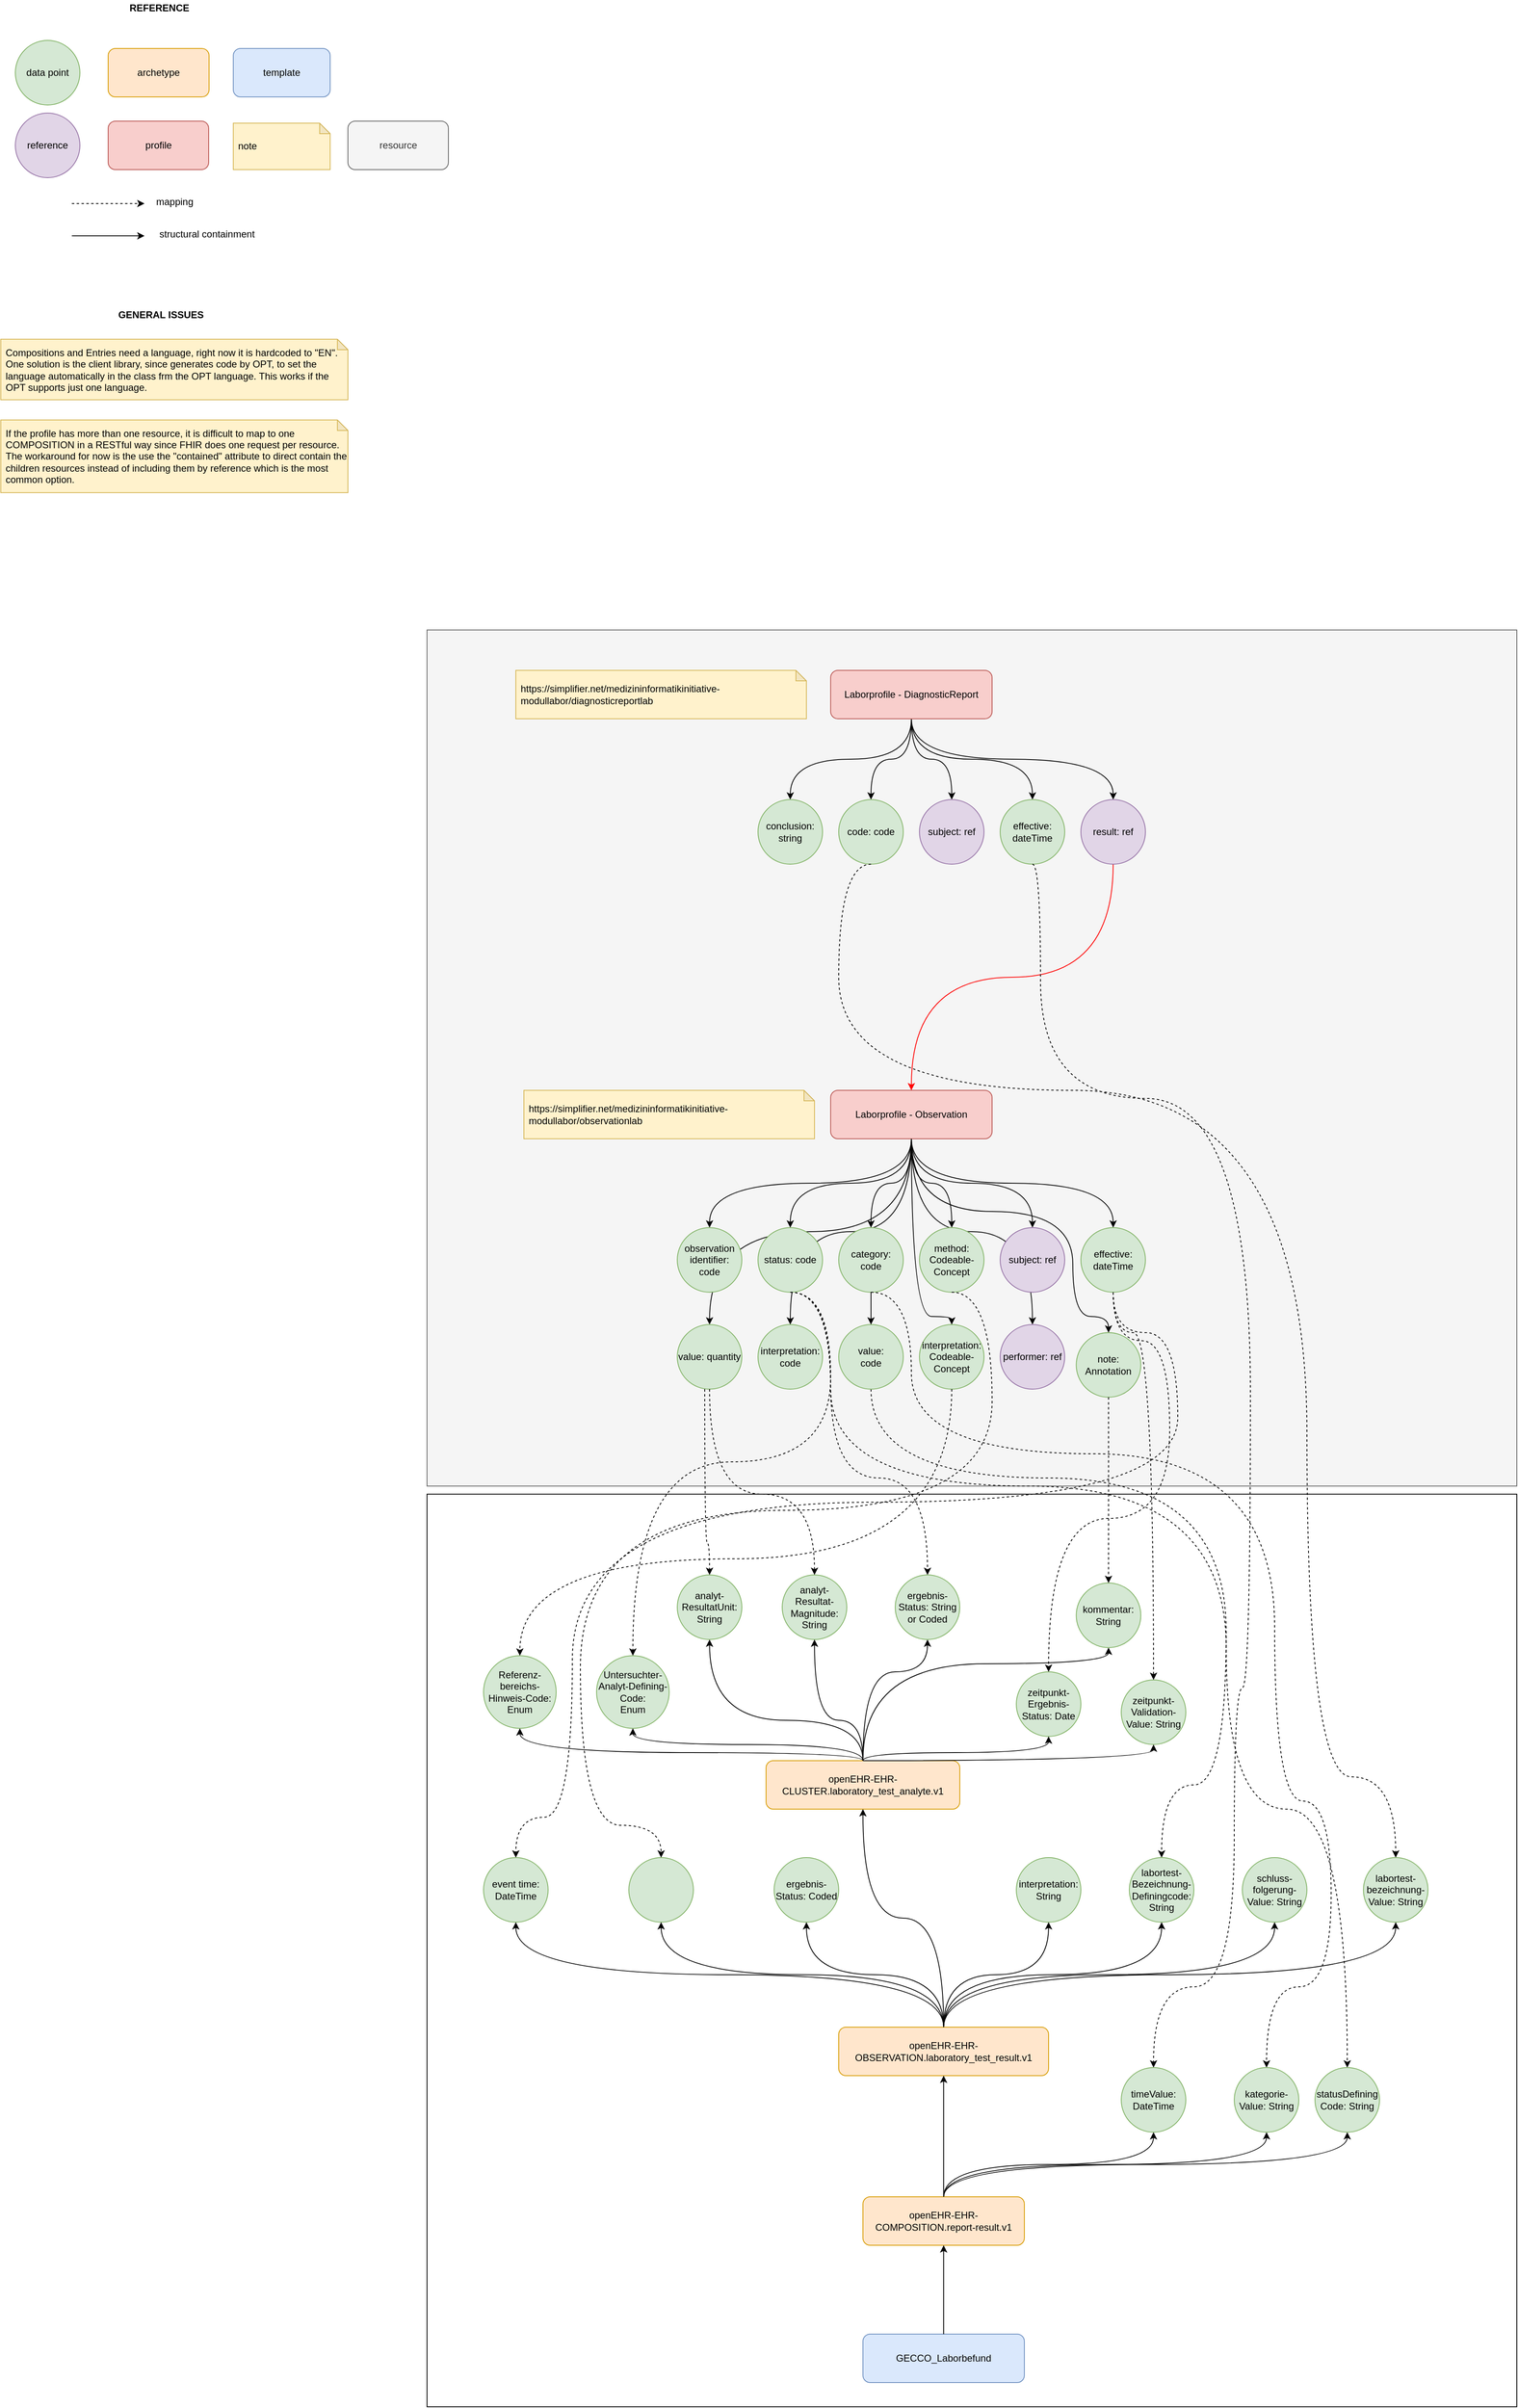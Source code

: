 <mxfile version="14.2.7" type="github">
  <diagram id="TMXSOWhYbLECOYfklIyv" name="Page-1">
    <mxGraphModel dx="4512" dy="1122" grid="1" gridSize="10" guides="1" tooltips="1" connect="1" arrows="1" fold="1" page="1" pageScale="1" pageWidth="850" pageHeight="1100" math="0" shadow="0">
      <root>
        <mxCell id="0" />
        <mxCell id="1" parent="0" />
        <mxCell id="39AkRx0CWPTnjhu0GMS6-38" value="" style="rounded=0;whiteSpace=wrap;html=1;fillColor=#f5f5f5;strokeColor=#666666;fontColor=#333333;" vertex="1" parent="1">
          <mxGeometry x="-1470" y="900" width="1350" height="1060" as="geometry" />
        </mxCell>
        <mxCell id="39AkRx0CWPTnjhu0GMS6-37" value="" style="rounded=0;whiteSpace=wrap;html=1;" vertex="1" parent="1">
          <mxGeometry x="-1470" y="1970" width="1350" height="1130" as="geometry" />
        </mxCell>
        <mxCell id="WNOsDTk-nys0i8xbJVlw-81" style="edgeStyle=orthogonalEdgeStyle;curved=1;orthogonalLoop=1;jettySize=auto;html=1;exitX=0.5;exitY=0;exitDx=0;exitDy=0;entryX=0.5;entryY=1;entryDx=0;entryDy=0;strokeColor=#000000;" parent="1" source="39AkRx0CWPTnjhu0GMS6-2" target="WNOsDTk-nys0i8xbJVlw-80" edge="1">
          <mxGeometry relative="1" as="geometry">
            <Array as="points">
              <mxPoint x="-930" y="2190" />
              <mxPoint x="-850" y="2190" />
            </Array>
          </mxGeometry>
        </mxCell>
        <mxCell id="WNOsDTk-nys0i8xbJVlw-84" style="edgeStyle=orthogonalEdgeStyle;curved=1;orthogonalLoop=1;jettySize=auto;html=1;entryX=0.5;entryY=1;entryDx=0;entryDy=0;strokeColor=#000000;exitX=0.5;exitY=0;exitDx=0;exitDy=0;" parent="1" source="39AkRx0CWPTnjhu0GMS6-2" target="WNOsDTk-nys0i8xbJVlw-82" edge="1">
          <mxGeometry relative="1" as="geometry">
            <mxPoint x="-1020" y="2260" as="sourcePoint" />
            <Array as="points">
              <mxPoint x="-930" y="2250" />
              <mxPoint x="-1120" y="2250" />
            </Array>
          </mxGeometry>
        </mxCell>
        <mxCell id="WNOsDTk-nys0i8xbJVlw-85" style="edgeStyle=orthogonalEdgeStyle;curved=1;orthogonalLoop=1;jettySize=auto;html=1;exitX=0.5;exitY=0;exitDx=0;exitDy=0;entryX=0.5;entryY=1;entryDx=0;entryDy=0;strokeColor=#000000;" parent="1" source="39AkRx0CWPTnjhu0GMS6-2" target="WNOsDTk-nys0i8xbJVlw-83" edge="1">
          <mxGeometry relative="1" as="geometry">
            <Array as="points">
              <mxPoint x="-930" y="2180" />
              <mxPoint x="-626" y="2180" />
            </Array>
          </mxGeometry>
        </mxCell>
        <mxCell id="WNOsDTk-nys0i8xbJVlw-97" style="edgeStyle=orthogonalEdgeStyle;curved=1;orthogonalLoop=1;jettySize=auto;html=1;exitX=0.5;exitY=1;exitDx=0;exitDy=0;strokeColor=#000000;" parent="1" source="WNOsDTk-nys0i8xbJVlw-86" target="WNOsDTk-nys0i8xbJVlw-91" edge="1">
          <mxGeometry relative="1" as="geometry" />
        </mxCell>
        <mxCell id="WNOsDTk-nys0i8xbJVlw-98" style="edgeStyle=orthogonalEdgeStyle;curved=1;orthogonalLoop=1;jettySize=auto;html=1;exitX=0.5;exitY=1;exitDx=0;exitDy=0;entryX=0.5;entryY=0;entryDx=0;entryDy=0;strokeColor=#000000;" parent="1" source="WNOsDTk-nys0i8xbJVlw-86" target="WNOsDTk-nys0i8xbJVlw-92" edge="1">
          <mxGeometry relative="1" as="geometry" />
        </mxCell>
        <mxCell id="WNOsDTk-nys0i8xbJVlw-99" style="edgeStyle=orthogonalEdgeStyle;curved=1;orthogonalLoop=1;jettySize=auto;html=1;exitX=0.5;exitY=1;exitDx=0;exitDy=0;entryX=0.5;entryY=0;entryDx=0;entryDy=0;strokeColor=#000000;" parent="1" source="WNOsDTk-nys0i8xbJVlw-86" target="WNOsDTk-nys0i8xbJVlw-93" edge="1">
          <mxGeometry relative="1" as="geometry" />
        </mxCell>
        <mxCell id="WNOsDTk-nys0i8xbJVlw-100" style="edgeStyle=orthogonalEdgeStyle;curved=1;orthogonalLoop=1;jettySize=auto;html=1;exitX=0.5;exitY=1;exitDx=0;exitDy=0;entryX=0.5;entryY=0;entryDx=0;entryDy=0;strokeColor=#000000;" parent="1" source="WNOsDTk-nys0i8xbJVlw-86" target="WNOsDTk-nys0i8xbJVlw-94" edge="1">
          <mxGeometry relative="1" as="geometry" />
        </mxCell>
        <mxCell id="WNOsDTk-nys0i8xbJVlw-101" style="edgeStyle=orthogonalEdgeStyle;curved=1;orthogonalLoop=1;jettySize=auto;html=1;exitX=0.5;exitY=1;exitDx=0;exitDy=0;entryX=0.5;entryY=0;entryDx=0;entryDy=0;strokeColor=#000000;" parent="1" source="WNOsDTk-nys0i8xbJVlw-86" target="WNOsDTk-nys0i8xbJVlw-95" edge="1">
          <mxGeometry relative="1" as="geometry" />
        </mxCell>
        <mxCell id="WNOsDTk-nys0i8xbJVlw-86" value="&lt;div class=&quot;cm-node-details-value cm-node-details-templ-id&quot;&gt;Laborprofile - DiagnosticReport&lt;/div&gt;" style="rounded=1;whiteSpace=wrap;html=1;fillColor=#f8cecc;strokeColor=#b85450;" parent="1" vertex="1">
          <mxGeometry x="-970" y="950" width="200" height="60" as="geometry" />
        </mxCell>
        <mxCell id="WNOsDTk-nys0i8xbJVlw-87" value="https://simplifier.net/medizininformatikinitiative-modullabor/diagnosticreportlab" style="shape=note;whiteSpace=wrap;html=1;backgroundOutline=1;darkOpacity=0.05;fillColor=#fff2cc;strokeColor=#d6b656;size=13;align=left;spacingLeft=4;" parent="1" vertex="1">
          <mxGeometry x="-1360" y="950" width="360" height="60" as="geometry" />
        </mxCell>
        <mxCell id="WNOsDTk-nys0i8xbJVlw-118" style="edgeStyle=orthogonalEdgeStyle;curved=1;orthogonalLoop=1;jettySize=auto;html=1;exitX=0.5;exitY=1;exitDx=0;exitDy=0;entryX=0.5;entryY=0;entryDx=0;entryDy=0;strokeColor=#000000;" parent="1" source="WNOsDTk-nys0i8xbJVlw-88" target="WNOsDTk-nys0i8xbJVlw-106" edge="1">
          <mxGeometry relative="1" as="geometry" />
        </mxCell>
        <mxCell id="WNOsDTk-nys0i8xbJVlw-119" style="edgeStyle=orthogonalEdgeStyle;curved=1;orthogonalLoop=1;jettySize=auto;html=1;exitX=0.5;exitY=1;exitDx=0;exitDy=0;entryX=0.5;entryY=0;entryDx=0;entryDy=0;strokeColor=#000000;" parent="1" source="WNOsDTk-nys0i8xbJVlw-88" target="WNOsDTk-nys0i8xbJVlw-107" edge="1">
          <mxGeometry relative="1" as="geometry" />
        </mxCell>
        <mxCell id="WNOsDTk-nys0i8xbJVlw-120" style="edgeStyle=orthogonalEdgeStyle;curved=1;orthogonalLoop=1;jettySize=auto;html=1;exitX=0.5;exitY=1;exitDx=0;exitDy=0;entryX=0.5;entryY=0;entryDx=0;entryDy=0;strokeColor=#000000;" parent="1" source="WNOsDTk-nys0i8xbJVlw-88" target="WNOsDTk-nys0i8xbJVlw-110" edge="1">
          <mxGeometry relative="1" as="geometry" />
        </mxCell>
        <mxCell id="WNOsDTk-nys0i8xbJVlw-121" style="edgeStyle=orthogonalEdgeStyle;curved=1;orthogonalLoop=1;jettySize=auto;html=1;exitX=0.5;exitY=1;exitDx=0;exitDy=0;entryX=0.5;entryY=0;entryDx=0;entryDy=0;strokeColor=#000000;" parent="1" source="WNOsDTk-nys0i8xbJVlw-88" target="WNOsDTk-nys0i8xbJVlw-111" edge="1">
          <mxGeometry relative="1" as="geometry" />
        </mxCell>
        <mxCell id="WNOsDTk-nys0i8xbJVlw-122" style="edgeStyle=orthogonalEdgeStyle;curved=1;orthogonalLoop=1;jettySize=auto;html=1;exitX=0.5;exitY=1;exitDx=0;exitDy=0;entryX=0.5;entryY=0;entryDx=0;entryDy=0;strokeColor=#000000;" parent="1" source="WNOsDTk-nys0i8xbJVlw-88" target="WNOsDTk-nys0i8xbJVlw-112" edge="1">
          <mxGeometry relative="1" as="geometry" />
        </mxCell>
        <mxCell id="WNOsDTk-nys0i8xbJVlw-123" style="edgeStyle=orthogonalEdgeStyle;curved=1;orthogonalLoop=1;jettySize=auto;html=1;exitX=0.5;exitY=1;exitDx=0;exitDy=0;strokeColor=#000000;" parent="1" source="WNOsDTk-nys0i8xbJVlw-88" target="WNOsDTk-nys0i8xbJVlw-113" edge="1">
          <mxGeometry relative="1" as="geometry" />
        </mxCell>
        <mxCell id="WNOsDTk-nys0i8xbJVlw-124" style="edgeStyle=orthogonalEdgeStyle;curved=1;orthogonalLoop=1;jettySize=auto;html=1;exitX=0.5;exitY=1;exitDx=0;exitDy=0;entryX=0.5;entryY=0;entryDx=0;entryDy=0;strokeColor=#000000;" parent="1" source="WNOsDTk-nys0i8xbJVlw-88" target="WNOsDTk-nys0i8xbJVlw-114" edge="1">
          <mxGeometry relative="1" as="geometry" />
        </mxCell>
        <mxCell id="WNOsDTk-nys0i8xbJVlw-126" style="edgeStyle=orthogonalEdgeStyle;curved=1;orthogonalLoop=1;jettySize=auto;html=1;exitX=0.5;exitY=1;exitDx=0;exitDy=0;entryX=0.5;entryY=0;entryDx=0;entryDy=0;strokeColor=#000000;" parent="1" source="WNOsDTk-nys0i8xbJVlw-88" target="WNOsDTk-nys0i8xbJVlw-116" edge="1">
          <mxGeometry relative="1" as="geometry" />
        </mxCell>
        <mxCell id="WNOsDTk-nys0i8xbJVlw-127" style="edgeStyle=orthogonalEdgeStyle;curved=1;orthogonalLoop=1;jettySize=auto;html=1;exitX=0.5;exitY=1;exitDx=0;exitDy=0;strokeColor=#000000;" parent="1" source="WNOsDTk-nys0i8xbJVlw-88" target="WNOsDTk-nys0i8xbJVlw-115" edge="1">
          <mxGeometry relative="1" as="geometry" />
        </mxCell>
        <mxCell id="WNOsDTk-nys0i8xbJVlw-88" value="&lt;div class=&quot;cm-node-details-value cm-node-details-templ-id&quot;&gt;Laborprofile - Observation&lt;/div&gt;" style="rounded=1;whiteSpace=wrap;html=1;fillColor=#f8cecc;strokeColor=#b85450;" parent="1" vertex="1">
          <mxGeometry x="-970" y="1470" width="200" height="60" as="geometry" />
        </mxCell>
        <mxCell id="WNOsDTk-nys0i8xbJVlw-89" value="https://simplifier.net/medizininformatikinitiative-modullabor/observationlab" style="shape=note;whiteSpace=wrap;html=1;backgroundOutline=1;darkOpacity=0.05;fillColor=#fff2cc;strokeColor=#d6b656;size=13;align=left;spacingLeft=4;" parent="1" vertex="1">
          <mxGeometry x="-1350" y="1470" width="360" height="60" as="geometry" />
        </mxCell>
        <mxCell id="WNOsDTk-nys0i8xbJVlw-91" value="conclusion: string" style="ellipse;whiteSpace=wrap;html=1;aspect=fixed;fillColor=#d5e8d4;strokeColor=#82b366;" parent="1" vertex="1">
          <mxGeometry x="-1060" y="1110" width="80" height="80" as="geometry" />
        </mxCell>
        <mxCell id="WNOsDTk-nys0i8xbJVlw-92" value="code: code" style="ellipse;whiteSpace=wrap;html=1;aspect=fixed;fillColor=#d5e8d4;strokeColor=#82b366;" parent="1" vertex="1">
          <mxGeometry x="-960" y="1110" width="80" height="80" as="geometry" />
        </mxCell>
        <mxCell id="WNOsDTk-nys0i8xbJVlw-93" value="subject: ref" style="ellipse;whiteSpace=wrap;html=1;aspect=fixed;fillColor=#e1d5e7;strokeColor=#9673a6;" parent="1" vertex="1">
          <mxGeometry x="-860" y="1110" width="80" height="80" as="geometry" />
        </mxCell>
        <mxCell id="WNOsDTk-nys0i8xbJVlw-94" value="effective: dateTime" style="ellipse;whiteSpace=wrap;html=1;aspect=fixed;fillColor=#d5e8d4;strokeColor=#82b366;" parent="1" vertex="1">
          <mxGeometry x="-760" y="1110" width="80" height="80" as="geometry" />
        </mxCell>
        <mxCell id="WNOsDTk-nys0i8xbJVlw-102" style="edgeStyle=orthogonalEdgeStyle;curved=1;orthogonalLoop=1;jettySize=auto;html=1;exitX=0.5;exitY=1;exitDx=0;exitDy=0;entryX=0.5;entryY=0;entryDx=0;entryDy=0;strokeColor=#FF0000;" parent="1" source="WNOsDTk-nys0i8xbJVlw-95" target="WNOsDTk-nys0i8xbJVlw-88" edge="1">
          <mxGeometry relative="1" as="geometry" />
        </mxCell>
        <mxCell id="WNOsDTk-nys0i8xbJVlw-95" value="result: ref" style="ellipse;whiteSpace=wrap;html=1;aspect=fixed;fillColor=#e1d5e7;strokeColor=#9673a6;" parent="1" vertex="1">
          <mxGeometry x="-660" y="1110" width="80" height="80" as="geometry" />
        </mxCell>
        <mxCell id="WNOsDTk-nys0i8xbJVlw-106" value="observation identifier: code" style="ellipse;whiteSpace=wrap;html=1;aspect=fixed;fillColor=#d5e8d4;strokeColor=#82b366;" parent="1" vertex="1">
          <mxGeometry x="-1160" y="1640" width="80" height="80" as="geometry" />
        </mxCell>
        <mxCell id="WNOsDTk-nys0i8xbJVlw-150" style="edgeStyle=orthogonalEdgeStyle;curved=1;rounded=1;orthogonalLoop=1;jettySize=auto;html=1;exitX=0.5;exitY=1;exitDx=0;exitDy=0;dashed=1;endArrow=classic;endFill=1;entryX=0.5;entryY=0;entryDx=0;entryDy=0;" parent="1" source="WNOsDTk-nys0i8xbJVlw-107" target="39AkRx0CWPTnjhu0GMS6-26" edge="1">
          <mxGeometry relative="1" as="geometry">
            <Array as="points">
              <mxPoint x="-970" y="1720" />
              <mxPoint x="-970" y="1960" />
              <mxPoint x="-480" y="1960" />
              <mxPoint x="-480" y="2360" />
              <mxPoint x="-330" y="2360" />
            </Array>
            <mxPoint x="60" y="1960" as="targetPoint" />
          </mxGeometry>
        </mxCell>
        <mxCell id="WNOsDTk-nys0i8xbJVlw-107" value="status: code" style="ellipse;whiteSpace=wrap;html=1;aspect=fixed;fillColor=#d5e8d4;strokeColor=#82b366;" parent="1" vertex="1">
          <mxGeometry x="-1060" y="1640" width="80" height="80" as="geometry" />
        </mxCell>
        <mxCell id="WNOsDTk-nys0i8xbJVlw-110" value="category: code" style="ellipse;whiteSpace=wrap;html=1;aspect=fixed;fillColor=#d5e8d4;strokeColor=#82b366;" parent="1" vertex="1">
          <mxGeometry x="-960" y="1640" width="80" height="80" as="geometry" />
        </mxCell>
        <mxCell id="WNOsDTk-nys0i8xbJVlw-111" value="&lt;div&gt;method:&lt;/div&gt;&lt;div&gt;Codeable-Concept&lt;br&gt;&lt;/div&gt;" style="ellipse;whiteSpace=wrap;html=1;aspect=fixed;fillColor=#d5e8d4;strokeColor=#82b366;" parent="1" vertex="1">
          <mxGeometry x="-860" y="1640" width="80" height="80" as="geometry" />
        </mxCell>
        <mxCell id="WNOsDTk-nys0i8xbJVlw-112" value="subject: ref" style="ellipse;whiteSpace=wrap;html=1;aspect=fixed;fillColor=#e1d5e7;strokeColor=#9673a6;" parent="1" vertex="1">
          <mxGeometry x="-760" y="1640" width="80" height="80" as="geometry" />
        </mxCell>
        <mxCell id="WNOsDTk-nys0i8xbJVlw-157" style="edgeStyle=orthogonalEdgeStyle;curved=1;rounded=1;orthogonalLoop=1;jettySize=auto;html=1;exitX=0.5;exitY=1;exitDx=0;exitDy=0;entryX=0.5;entryY=0;entryDx=0;entryDy=0;endArrow=classic;endFill=1;strokeColor=#000000;dashed=1;" parent="1" source="WNOsDTk-nys0i8xbJVlw-113" target="39AkRx0CWPTnjhu0GMS6-11" edge="1">
          <mxGeometry relative="1" as="geometry">
            <Array as="points">
              <mxPoint x="-620" y="1770" />
              <mxPoint x="-540" y="1770" />
              <mxPoint x="-540" y="1980" />
              <mxPoint x="-1290" y="1980" />
              <mxPoint x="-1290" y="2370" />
              <mxPoint x="-1360" y="2370" />
            </Array>
          </mxGeometry>
        </mxCell>
        <mxCell id="WNOsDTk-nys0i8xbJVlw-113" value="effective: dateTime" style="ellipse;whiteSpace=wrap;html=1;aspect=fixed;fillColor=#d5e8d4;strokeColor=#82b366;" parent="1" vertex="1">
          <mxGeometry x="-660" y="1640" width="80" height="80" as="geometry" />
        </mxCell>
        <mxCell id="WNOsDTk-nys0i8xbJVlw-114" value="performer: ref" style="ellipse;whiteSpace=wrap;html=1;aspect=fixed;fillColor=#e1d5e7;strokeColor=#9673a6;" parent="1" vertex="1">
          <mxGeometry x="-760" y="1760" width="80" height="80" as="geometry" />
        </mxCell>
        <mxCell id="WNOsDTk-nys0i8xbJVlw-115" value="value: quantity" style="ellipse;whiteSpace=wrap;html=1;aspect=fixed;fillColor=#d5e8d4;strokeColor=#82b366;" parent="1" vertex="1">
          <mxGeometry x="-1160" y="1760" width="80" height="80" as="geometry" />
        </mxCell>
        <mxCell id="WNOsDTk-nys0i8xbJVlw-116" value="interpretation: code" style="ellipse;whiteSpace=wrap;html=1;aspect=fixed;fillColor=#d5e8d4;strokeColor=#82b366;" parent="1" vertex="1">
          <mxGeometry x="-1060" y="1760" width="80" height="80" as="geometry" />
        </mxCell>
        <mxCell id="WNOsDTk-nys0i8xbJVlw-129" style="edgeStyle=orthogonalEdgeStyle;curved=1;orthogonalLoop=1;jettySize=auto;html=1;exitX=0.5;exitY=1;exitDx=0;exitDy=0;strokeColor=#000000;dashed=1;" parent="1" edge="1">
          <mxGeometry relative="1" as="geometry">
            <mxPoint x="-1820" y="372" as="targetPoint" />
            <mxPoint x="-1910" y="372" as="sourcePoint" />
          </mxGeometry>
        </mxCell>
        <mxCell id="WNOsDTk-nys0i8xbJVlw-130" value="mapping" style="text;html=1;align=center;verticalAlign=middle;resizable=0;points=[];autosize=1;" parent="1" vertex="1">
          <mxGeometry x="-1818" y="360" width="70" height="20" as="geometry" />
        </mxCell>
        <mxCell id="WNOsDTk-nys0i8xbJVlw-131" style="edgeStyle=orthogonalEdgeStyle;curved=1;orthogonalLoop=1;jettySize=auto;html=1;exitX=0.5;exitY=1;exitDx=0;exitDy=0;strokeColor=#000000;" parent="1" edge="1">
          <mxGeometry relative="1" as="geometry">
            <mxPoint x="-1820.0" y="412" as="targetPoint" />
            <mxPoint x="-1910.0" y="412" as="sourcePoint" />
          </mxGeometry>
        </mxCell>
        <mxCell id="WNOsDTk-nys0i8xbJVlw-132" value="structural containment" style="text;html=1;align=center;verticalAlign=middle;resizable=0;points=[];autosize=1;" parent="1" vertex="1">
          <mxGeometry x="-1823" y="400" width="160" height="20" as="geometry" />
        </mxCell>
        <mxCell id="WNOsDTk-nys0i8xbJVlw-72" value="&lt;div&gt;Untersuchter-Analyt-Defining-Code: &lt;br&gt;&lt;/div&gt;&lt;div&gt;Enum&lt;/div&gt;" style="ellipse;whiteSpace=wrap;html=1;aspect=fixed;fillColor=#d5e8d4;strokeColor=#82b366;" parent="1" vertex="1">
          <mxGeometry x="-1260" y="2170" width="90" height="90" as="geometry" />
        </mxCell>
        <mxCell id="WNOsDTk-nys0i8xbJVlw-73" value="&lt;div&gt;Referenz-&lt;/div&gt;&lt;div&gt;bereichs-Hinweis-Code: &lt;br&gt;&lt;/div&gt;&lt;div&gt;Enum&lt;br&gt;&lt;/div&gt;" style="ellipse;whiteSpace=wrap;html=1;aspect=fixed;fillColor=#d5e8d4;strokeColor=#82b366;" parent="1" vertex="1">
          <mxGeometry x="-1400" y="2170" width="90" height="90" as="geometry" />
        </mxCell>
        <mxCell id="WNOsDTk-nys0i8xbJVlw-74" value="&lt;div&gt;zeitpunkt-Validation-&lt;/div&gt;&lt;div&gt;Value: String&lt;br&gt;&lt;/div&gt;" style="ellipse;whiteSpace=wrap;html=1;aspect=fixed;fillColor=#d5e8d4;strokeColor=#82b366;" parent="1" vertex="1">
          <mxGeometry x="-610" y="2200" width="80" height="80" as="geometry" />
        </mxCell>
        <mxCell id="WNOsDTk-nys0i8xbJVlw-75" value="&lt;div&gt;zeitpunkt-&lt;/div&gt;&lt;div&gt;Ergebnis-Status: Date&lt;br&gt;&lt;/div&gt;" style="ellipse;whiteSpace=wrap;html=1;aspect=fixed;fillColor=#d5e8d4;strokeColor=#82b366;" parent="1" vertex="1">
          <mxGeometry x="-740" y="2190" width="80" height="80" as="geometry" />
        </mxCell>
        <mxCell id="WNOsDTk-nys0i8xbJVlw-80" value="ergebnis-Status: String or Coded" style="ellipse;whiteSpace=wrap;html=1;aspect=fixed;fillColor=#d5e8d4;strokeColor=#82b366;" parent="1" vertex="1">
          <mxGeometry x="-890" y="2070" width="80" height="80" as="geometry" />
        </mxCell>
        <mxCell id="WNOsDTk-nys0i8xbJVlw-82" value="&lt;div&gt;analyt-ResultatUnit:&lt;/div&gt;&lt;div&gt;String&lt;br&gt;&lt;/div&gt;" style="ellipse;whiteSpace=wrap;html=1;aspect=fixed;fillColor=#d5e8d4;strokeColor=#82b366;" parent="1" vertex="1">
          <mxGeometry x="-1160" y="2070" width="80" height="80" as="geometry" />
        </mxCell>
        <mxCell id="WNOsDTk-nys0i8xbJVlw-83" value="kommentar: String" style="ellipse;whiteSpace=wrap;html=1;aspect=fixed;fillColor=#d5e8d4;strokeColor=#82b366;" parent="1" vertex="1">
          <mxGeometry x="-665.75" y="2080" width="80" height="80" as="geometry" />
        </mxCell>
        <mxCell id="WNOsDTk-nys0i8xbJVlw-160" value="&lt;b&gt;GENERAL ISSUES&lt;/b&gt;" style="text;html=1;align=center;verticalAlign=middle;resizable=0;points=[];autosize=1;" parent="1" vertex="1">
          <mxGeometry x="-1870" y="500" width="140" height="20" as="geometry" />
        </mxCell>
        <mxCell id="WNOsDTk-nys0i8xbJVlw-161" value="Compositions and Entries need a language, right now it is hardcoded to &quot;EN&quot;. One solution is the client library, since generates code by OPT, to set the language automatically in the class frm the OPT language. This works if the OPT supports just one language." style="shape=note;whiteSpace=wrap;html=1;backgroundOutline=1;darkOpacity=0.05;fillColor=#fff2cc;strokeColor=#d6b656;size=13;align=left;spacingLeft=4;" parent="1" vertex="1">
          <mxGeometry x="-1998" y="540" width="430" height="75" as="geometry" />
        </mxCell>
        <mxCell id="WNOsDTk-nys0i8xbJVlw-162" value="If the profile has more than one resource, it is difficult to map to one COMPOSITION in a RESTful way since FHIR does one request per resource. The workaround for now is the use the &quot;contained&quot; attribute to direct contain the children resources instead of including them by reference which is the most common option." style="shape=note;whiteSpace=wrap;html=1;backgroundOutline=1;darkOpacity=0.05;fillColor=#fff2cc;strokeColor=#d6b656;size=13;align=left;spacingLeft=4;" parent="1" vertex="1">
          <mxGeometry x="-1998" y="640" width="430" height="90" as="geometry" />
        </mxCell>
        <mxCell id="WNOsDTk-nys0i8xbJVlw-35" value="data point" style="ellipse;whiteSpace=wrap;html=1;aspect=fixed;fillColor=#d5e8d4;strokeColor=#82b366;" parent="1" vertex="1">
          <mxGeometry x="-1980" y="170" width="80" height="80" as="geometry" />
        </mxCell>
        <mxCell id="WNOsDTk-nys0i8xbJVlw-36" value="archetype" style="rounded=1;whiteSpace=wrap;html=1;fillColor=#ffe6cc;strokeColor=#d79b00;" parent="1" vertex="1">
          <mxGeometry x="-1865" y="180" width="125" height="60" as="geometry" />
        </mxCell>
        <mxCell id="WNOsDTk-nys0i8xbJVlw-37" value="template" style="rounded=1;whiteSpace=wrap;html=1;fillColor=#dae8fc;strokeColor=#6c8ebf;" parent="1" vertex="1">
          <mxGeometry x="-1710" y="180" width="120" height="60" as="geometry" />
        </mxCell>
        <mxCell id="WNOsDTk-nys0i8xbJVlw-38" value="profile" style="rounded=1;whiteSpace=wrap;html=1;fillColor=#f8cecc;strokeColor=#b85450;" parent="1" vertex="1">
          <mxGeometry x="-1865" y="270" width="124.5" height="60" as="geometry" />
        </mxCell>
        <mxCell id="WNOsDTk-nys0i8xbJVlw-39" value="note" style="shape=note;whiteSpace=wrap;html=1;backgroundOutline=1;darkOpacity=0.05;fillColor=#fff2cc;strokeColor=#d6b656;size=13;align=left;spacingLeft=4;" parent="1" vertex="1">
          <mxGeometry x="-1710" y="272.5" width="120" height="57.5" as="geometry" />
        </mxCell>
        <mxCell id="2" value="REFERENCE" style="text;html=1;align=center;verticalAlign=middle;resizable=0;points=[];autosize=1;fontStyle=1" parent="1" vertex="1">
          <mxGeometry x="-1852.5" y="120" width="100" height="20" as="geometry" />
        </mxCell>
        <mxCell id="WNOsDTk-nys0i8xbJVlw-103" value="reference" style="ellipse;whiteSpace=wrap;html=1;aspect=fixed;fillColor=#e1d5e7;strokeColor=#9673a6;" parent="1" vertex="1">
          <mxGeometry x="-1980" y="260" width="80" height="80" as="geometry" />
        </mxCell>
        <mxCell id="48C0j_drKvZkJ34L1-IZ-98" value="resource" style="rounded=1;whiteSpace=wrap;html=1;fillColor=#f5f5f5;strokeColor=#666666;fontColor=#333333;" parent="1" vertex="1">
          <mxGeometry x="-1568" y="270" width="124.5" height="60" as="geometry" />
        </mxCell>
        <mxCell id="5pkb7Fa5lrBp5HmXukQe-6" style="edgeStyle=orthogonalEdgeStyle;curved=1;rounded=1;orthogonalLoop=1;jettySize=auto;html=1;exitX=0.5;exitY=1;exitDx=0;exitDy=0;dashed=1;endArrow=classic;endFill=1;entryX=0.5;entryY=0;entryDx=0;entryDy=0;" parent="1" source="WNOsDTk-nys0i8xbJVlw-92" target="39AkRx0CWPTnjhu0GMS6-5" edge="1">
          <mxGeometry relative="1" as="geometry">
            <Array as="points">
              <mxPoint x="-960" y="1190" />
              <mxPoint x="-960" y="1470" />
              <mxPoint x="-380" y="1470" />
              <mxPoint x="-380" y="2320" />
              <mxPoint x="-270" y="2320" />
            </Array>
            <mxPoint x="-1010" y="1200" as="sourcePoint" />
            <mxPoint x="-390" y="2040" as="targetPoint" />
          </mxGeometry>
        </mxCell>
        <mxCell id="5pkb7Fa5lrBp5HmXukQe-7" style="edgeStyle=orthogonalEdgeStyle;curved=1;rounded=1;orthogonalLoop=1;jettySize=auto;html=1;exitX=0.5;exitY=1;exitDx=0;exitDy=0;dashed=1;endArrow=classic;endFill=1;entryX=0.5;entryY=0;entryDx=0;entryDy=0;" parent="1" source="WNOsDTk-nys0i8xbJVlw-94" target="39AkRx0CWPTnjhu0GMS6-29" edge="1">
          <mxGeometry relative="1" as="geometry">
            <Array as="points">
              <mxPoint x="-710" y="1190" />
              <mxPoint x="-710" y="1480" />
              <mxPoint x="-450" y="1480" />
              <mxPoint x="-450" y="2210" />
              <mxPoint x="-470" y="2210" />
              <mxPoint x="-470" y="2580" />
              <mxPoint x="-570" y="2580" />
            </Array>
            <mxPoint x="-910" y="1200" as="sourcePoint" />
            <mxPoint x="-240" y="1780" as="targetPoint" />
          </mxGeometry>
        </mxCell>
        <mxCell id="5pkb7Fa5lrBp5HmXukQe-11" style="edgeStyle=orthogonalEdgeStyle;curved=1;rounded=1;orthogonalLoop=1;jettySize=auto;html=1;exitX=0.5;exitY=1;exitDx=0;exitDy=0;endArrow=classic;endFill=1;strokeColor=#000000;dashed=1;entryX=0.5;entryY=0;entryDx=0;entryDy=0;" parent="1" source="WNOsDTk-nys0i8xbJVlw-107" target="WNOsDTk-nys0i8xbJVlw-80" edge="1">
          <mxGeometry relative="1" as="geometry">
            <Array as="points">
              <mxPoint x="-970" y="1720" />
              <mxPoint x="-970" y="1950" />
              <mxPoint x="-850" y="1950" />
            </Array>
            <mxPoint x="-610" y="1730" as="sourcePoint" />
            <mxPoint x="250" y="1730" as="targetPoint" />
          </mxGeometry>
        </mxCell>
        <mxCell id="8-HzyJ6uYf-la2Ilqbq1-2" style="edgeStyle=orthogonalEdgeStyle;curved=1;rounded=1;orthogonalLoop=1;jettySize=auto;html=1;exitX=0.5;exitY=1;exitDx=0;exitDy=0;endArrow=classic;endFill=1;strokeColor=#000000;dashed=1;entryX=0.5;entryY=0;entryDx=0;entryDy=0;" parent="1" source="WNOsDTk-nys0i8xbJVlw-110" target="39AkRx0CWPTnjhu0GMS6-28" edge="1">
          <mxGeometry relative="1" as="geometry">
            <Array as="points">
              <mxPoint x="-870" y="1720" />
              <mxPoint x="-870" y="1920" />
              <mxPoint x="-420" y="1920" />
              <mxPoint x="-420" y="2350" />
              <mxPoint x="-350" y="2350" />
              <mxPoint x="-350" y="2580" />
              <mxPoint x="-430" y="2580" />
            </Array>
            <mxPoint x="-620" y="1790" as="sourcePoint" />
            <mxPoint x="-200" y="2140" as="targetPoint" />
          </mxGeometry>
        </mxCell>
        <mxCell id="8-HzyJ6uYf-la2Ilqbq1-3" style="edgeStyle=orthogonalEdgeStyle;curved=1;rounded=1;orthogonalLoop=1;jettySize=auto;html=1;exitX=0.5;exitY=1;exitDx=0;exitDy=0;dashed=1;endArrow=classic;endFill=1;entryX=0.5;entryY=0;entryDx=0;entryDy=0;" parent="1" source="8-HzyJ6uYf-la2Ilqbq1-9" target="39AkRx0CWPTnjhu0GMS6-7" edge="1">
          <mxGeometry relative="1" as="geometry">
            <Array as="points">
              <mxPoint x="-920" y="1950" />
              <mxPoint x="-480" y="1950" />
              <mxPoint x="-480" y="2330" />
              <mxPoint x="-560" y="2330" />
            </Array>
            <mxPoint x="-440" y="1680" as="sourcePoint" />
            <mxPoint x="-360" y="2150" as="targetPoint" />
          </mxGeometry>
        </mxCell>
        <mxCell id="8-HzyJ6uYf-la2Ilqbq1-9" value="&lt;div&gt;value:&lt;/div&gt;&lt;div&gt;code&lt;br&gt;&lt;/div&gt;" style="ellipse;whiteSpace=wrap;html=1;aspect=fixed;fillColor=#d5e8d4;strokeColor=#82b366;" parent="1" vertex="1">
          <mxGeometry x="-960" y="1760" width="80" height="80" as="geometry" />
        </mxCell>
        <mxCell id="8-HzyJ6uYf-la2Ilqbq1-10" value="" style="edgeStyle=orthogonalEdgeStyle;rounded=0;orthogonalLoop=1;jettySize=auto;html=1;exitX=0.5;exitY=1;exitDx=0;exitDy=0;entryX=0.5;entryY=0;entryDx=0;entryDy=0;" parent="1" source="WNOsDTk-nys0i8xbJVlw-110" target="8-HzyJ6uYf-la2Ilqbq1-9" edge="1">
          <mxGeometry relative="1" as="geometry">
            <mxPoint x="-910" y="1740" as="sourcePoint" />
            <mxPoint x="-890" y="1730" as="targetPoint" />
          </mxGeometry>
        </mxCell>
        <mxCell id="8-HzyJ6uYf-la2Ilqbq1-11" style="edgeStyle=orthogonalEdgeStyle;curved=1;rounded=1;orthogonalLoop=1;jettySize=auto;html=1;exitX=0.5;exitY=1;exitDx=0;exitDy=0;dashed=1;endArrow=classic;endFill=1;entryX=0.5;entryY=0;entryDx=0;entryDy=0;" parent="1" source="WNOsDTk-nys0i8xbJVlw-111" target="39AkRx0CWPTnjhu0GMS6-10" edge="1">
          <mxGeometry relative="1" as="geometry">
            <Array as="points">
              <mxPoint x="-770" y="1720" />
              <mxPoint x="-770" y="1990" />
              <mxPoint x="-1280" y="1990" />
              <mxPoint x="-1280" y="2380" />
              <mxPoint x="-1180" y="2380" />
            </Array>
            <mxPoint x="-800" y="1750" as="sourcePoint" />
            <mxPoint x="-1420" y="1960" as="targetPoint" />
          </mxGeometry>
        </mxCell>
        <mxCell id="8-HzyJ6uYf-la2Ilqbq1-13" value="&lt;div&gt;note:&lt;/div&gt;&lt;div&gt;Annotation&lt;br&gt;&lt;/div&gt;" style="ellipse;whiteSpace=wrap;html=1;aspect=fixed;fillColor=#d5e8d4;strokeColor=#82b366;" parent="1" vertex="1">
          <mxGeometry x="-665.75" y="1770" width="80" height="80" as="geometry" />
        </mxCell>
        <mxCell id="8-HzyJ6uYf-la2Ilqbq1-14" style="edgeStyle=orthogonalEdgeStyle;curved=1;orthogonalLoop=1;jettySize=auto;html=1;exitX=0.5;exitY=1;exitDx=0;exitDy=0;entryX=0.5;entryY=0;entryDx=0;entryDy=0;strokeColor=#000000;" parent="1" source="WNOsDTk-nys0i8xbJVlw-88" target="8-HzyJ6uYf-la2Ilqbq1-13" edge="1">
          <mxGeometry relative="1" as="geometry">
            <mxPoint x="-620" y="1750" as="sourcePoint" />
            <mxPoint x="-490" y="1990" as="targetPoint" />
            <Array as="points">
              <mxPoint x="-870" y="1620" />
              <mxPoint x="-670" y="1620" />
              <mxPoint x="-670" y="1750" />
              <mxPoint x="-626" y="1750" />
            </Array>
          </mxGeometry>
        </mxCell>
        <mxCell id="8-HzyJ6uYf-la2Ilqbq1-15" style="edgeStyle=orthogonalEdgeStyle;curved=1;rounded=1;orthogonalLoop=1;jettySize=auto;html=1;exitX=0.5;exitY=1;exitDx=0;exitDy=0;endArrow=classic;endFill=1;strokeColor=#000000;dashed=1;entryX=0.5;entryY=0;entryDx=0;entryDy=0;" parent="1" source="8-HzyJ6uYf-la2Ilqbq1-13" target="WNOsDTk-nys0i8xbJVlw-83" edge="1">
          <mxGeometry relative="1" as="geometry">
            <Array as="points">
              <mxPoint x="-626" y="2020" />
              <mxPoint x="-626" y="2020" />
            </Array>
            <mxPoint x="-440" y="1870" as="sourcePoint" />
            <mxPoint x="350" y="2030" as="targetPoint" />
          </mxGeometry>
        </mxCell>
        <mxCell id="8-HzyJ6uYf-la2Ilqbq1-16" style="edgeStyle=orthogonalEdgeStyle;curved=1;rounded=1;orthogonalLoop=1;jettySize=auto;html=1;exitX=0.5;exitY=1;exitDx=0;exitDy=0;entryX=0.5;entryY=0;entryDx=0;entryDy=0;endArrow=classic;endFill=1;strokeColor=#000000;dashed=1;" parent="1" source="WNOsDTk-nys0i8xbJVlw-113" target="WNOsDTk-nys0i8xbJVlw-75" edge="1">
          <mxGeometry relative="1" as="geometry">
            <Array as="points">
              <mxPoint x="-620" y="1780" />
              <mxPoint x="-550" y="1780" />
              <mxPoint x="-550" y="2000" />
              <mxPoint x="-700" y="2000" />
            </Array>
            <mxPoint x="-520" y="1780" as="sourcePoint" />
            <mxPoint x="340" y="1500" as="targetPoint" />
          </mxGeometry>
        </mxCell>
        <mxCell id="8-HzyJ6uYf-la2Ilqbq1-17" style="edgeStyle=orthogonalEdgeStyle;curved=1;rounded=1;orthogonalLoop=1;jettySize=auto;html=1;exitX=0.5;exitY=1;exitDx=0;exitDy=0;entryX=0.5;entryY=0;entryDx=0;entryDy=0;endArrow=classic;endFill=1;strokeColor=#000000;dashed=1;" parent="1" source="WNOsDTk-nys0i8xbJVlw-113" target="WNOsDTk-nys0i8xbJVlw-74" edge="1">
          <mxGeometry relative="1" as="geometry">
            <Array as="points">
              <mxPoint x="-620" y="1770" />
              <mxPoint x="-570" y="1770" />
            </Array>
            <mxPoint x="-60" y="1790" as="sourcePoint" />
            <mxPoint x="600" y="1820" as="targetPoint" />
          </mxGeometry>
        </mxCell>
        <mxCell id="8-HzyJ6uYf-la2Ilqbq1-18" value="&lt;div&gt;interpretation:&lt;/div&gt;&lt;div&gt;Codeable-&lt;/div&gt;&lt;div&gt;Concept&lt;br&gt;&lt;/div&gt;" style="ellipse;whiteSpace=wrap;html=1;aspect=fixed;fillColor=#d5e8d4;strokeColor=#82b366;" parent="1" vertex="1">
          <mxGeometry x="-860" y="1760" width="80" height="80" as="geometry" />
        </mxCell>
        <mxCell id="8-HzyJ6uYf-la2Ilqbq1-19" style="edgeStyle=orthogonalEdgeStyle;curved=1;rounded=1;orthogonalLoop=1;jettySize=auto;html=1;exitX=0.5;exitY=1;exitDx=0;exitDy=0;endArrow=classic;endFill=1;strokeColor=#000000;dashed=1;entryX=0.5;entryY=0;entryDx=0;entryDy=0;" parent="1" source="8-HzyJ6uYf-la2Ilqbq1-18" target="WNOsDTk-nys0i8xbJVlw-73" edge="1">
          <mxGeometry relative="1" as="geometry">
            <Array as="points">
              <mxPoint x="-820" y="2050" />
              <mxPoint x="-1355" y="2050" />
            </Array>
            <mxPoint x="-790" y="1920" as="sourcePoint" />
            <mxPoint x="-174.25" y="1950" as="targetPoint" />
          </mxGeometry>
        </mxCell>
        <mxCell id="8-HzyJ6uYf-la2Ilqbq1-20" style="edgeStyle=orthogonalEdgeStyle;curved=1;orthogonalLoop=1;jettySize=auto;html=1;exitX=0.5;exitY=1;exitDx=0;exitDy=0;strokeColor=#000000;" parent="1" source="WNOsDTk-nys0i8xbJVlw-88" target="8-HzyJ6uYf-la2Ilqbq1-18" edge="1">
          <mxGeometry relative="1" as="geometry">
            <mxPoint x="-850" y="1740" as="sourcePoint" />
            <mxPoint x="-700" y="1970" as="targetPoint" />
            <Array as="points">
              <mxPoint x="-870" y="1750" />
              <mxPoint x="-820" y="1750" />
            </Array>
          </mxGeometry>
        </mxCell>
        <mxCell id="8-HzyJ6uYf-la2Ilqbq1-22" style="edgeStyle=orthogonalEdgeStyle;curved=1;rounded=1;orthogonalLoop=1;jettySize=auto;html=1;exitX=0.5;exitY=1;exitDx=0;exitDy=0;endArrow=classic;endFill=1;strokeColor=#000000;dashed=1;entryX=0.5;entryY=0;entryDx=0;entryDy=0;" parent="1" source="WNOsDTk-nys0i8xbJVlw-107" target="WNOsDTk-nys0i8xbJVlw-72" edge="1">
          <mxGeometry relative="1" as="geometry">
            <Array as="points">
              <mxPoint x="-970" y="1720" />
              <mxPoint x="-970" y="1930" />
              <mxPoint x="-1215" y="1930" />
            </Array>
            <mxPoint x="-940" y="1940" as="sourcePoint" />
            <mxPoint x="-150" y="2100" as="targetPoint" />
          </mxGeometry>
        </mxCell>
        <mxCell id="8-HzyJ6uYf-la2Ilqbq1-25" style="edgeStyle=orthogonalEdgeStyle;curved=1;rounded=1;orthogonalLoop=1;jettySize=auto;html=1;exitX=0.425;exitY=1;exitDx=0;exitDy=0;endArrow=classic;endFill=1;strokeColor=#000000;dashed=1;entryX=0.5;entryY=0;entryDx=0;entryDy=0;exitPerimeter=0;" parent="1" source="WNOsDTk-nys0i8xbJVlw-115" target="WNOsDTk-nys0i8xbJVlw-82" edge="1">
          <mxGeometry relative="1" as="geometry">
            <Array as="points">
              <mxPoint x="-1126" y="2030" />
              <mxPoint x="-1120" y="2030" />
            </Array>
            <mxPoint x="-990" y="1990" as="sourcePoint" />
            <mxPoint x="-374.25" y="2020" as="targetPoint" />
          </mxGeometry>
        </mxCell>
        <mxCell id="8-HzyJ6uYf-la2Ilqbq1-26" value="&lt;div&gt;analyt-Resultat-&lt;/div&gt;&lt;div&gt;Magnitude:&lt;/div&gt;&lt;div&gt;String&lt;br&gt;&lt;/div&gt;" style="ellipse;whiteSpace=wrap;html=1;aspect=fixed;fillColor=#d5e8d4;strokeColor=#82b366;" parent="1" vertex="1">
          <mxGeometry x="-1030" y="2070" width="80" height="80" as="geometry" />
        </mxCell>
        <mxCell id="8-HzyJ6uYf-la2Ilqbq1-27" style="edgeStyle=orthogonalEdgeStyle;curved=1;rounded=1;orthogonalLoop=1;jettySize=auto;html=1;exitX=0.5;exitY=1;exitDx=0;exitDy=0;endArrow=classic;endFill=1;strokeColor=#000000;dashed=1;entryX=0.5;entryY=0;entryDx=0;entryDy=0;" parent="1" source="WNOsDTk-nys0i8xbJVlw-115" target="8-HzyJ6uYf-la2Ilqbq1-26" edge="1">
          <mxGeometry relative="1" as="geometry">
            <Array as="points">
              <mxPoint x="-1120" y="1970" />
              <mxPoint x="-990" y="1970" />
            </Array>
            <mxPoint x="-40" y="1960" as="sourcePoint" />
            <mxPoint x="470" y="1950" as="targetPoint" />
          </mxGeometry>
        </mxCell>
        <mxCell id="8-HzyJ6uYf-la2Ilqbq1-28" style="edgeStyle=orthogonalEdgeStyle;curved=1;orthogonalLoop=1;jettySize=auto;html=1;exitX=0.5;exitY=0;exitDx=0;exitDy=0;strokeColor=#000000;entryX=0.5;entryY=1;entryDx=0;entryDy=0;" parent="1" source="39AkRx0CWPTnjhu0GMS6-2" target="8-HzyJ6uYf-la2Ilqbq1-26" edge="1">
          <mxGeometry relative="1" as="geometry">
            <mxPoint x="170" y="1720" as="sourcePoint" />
            <mxPoint x="-1020" y="2160" as="targetPoint" />
            <Array as="points">
              <mxPoint x="-930" y="2250" />
              <mxPoint x="-990" y="2250" />
            </Array>
          </mxGeometry>
        </mxCell>
        <mxCell id="39AkRx0CWPTnjhu0GMS6-2" value="&lt;div class=&quot;cm-node-details-value cm-node-details-arch-id&quot;&gt;openEHR-EHR-CLUSTER.laboratory_test_analyte.v1&lt;/div&gt;" style="rounded=1;whiteSpace=wrap;html=1;fillColor=#ffe6cc;strokeColor=#d79b00;" vertex="1" parent="1">
          <mxGeometry x="-1050" y="2300" width="240" height="60" as="geometry" />
        </mxCell>
        <mxCell id="39AkRx0CWPTnjhu0GMS6-3" value="&lt;div class=&quot;cm-node-details-value cm-node-details-arch-id&quot;&gt;openEHR-EHR-OBSERVATION.laboratory_test_result.v1&lt;/div&gt;" style="rounded=1;whiteSpace=wrap;html=1;fillColor=#ffe6cc;strokeColor=#d79b00;" vertex="1" parent="1">
          <mxGeometry x="-960" y="2630" width="260" height="60" as="geometry" />
        </mxCell>
        <mxCell id="39AkRx0CWPTnjhu0GMS6-4" style="edgeStyle=orthogonalEdgeStyle;curved=1;orthogonalLoop=1;jettySize=auto;html=1;strokeColor=#000000;" edge="1" parent="1" source="39AkRx0CWPTnjhu0GMS6-3" target="39AkRx0CWPTnjhu0GMS6-2">
          <mxGeometry relative="1" as="geometry">
            <mxPoint x="-790" y="2500" as="sourcePoint" />
            <mxPoint x="-790" y="2650" as="targetPoint" />
          </mxGeometry>
        </mxCell>
        <mxCell id="39AkRx0CWPTnjhu0GMS6-5" value="labortest-bezeichnung-Value: String" style="ellipse;whiteSpace=wrap;html=1;aspect=fixed;fillColor=#d5e8d4;strokeColor=#82b366;" vertex="1" parent="1">
          <mxGeometry x="-310" y="2420" width="80" height="80" as="geometry" />
        </mxCell>
        <mxCell id="39AkRx0CWPTnjhu0GMS6-6" value="schluss-folgerung-Value: String" style="ellipse;whiteSpace=wrap;html=1;aspect=fixed;fillColor=#d5e8d4;strokeColor=#82b366;" vertex="1" parent="1">
          <mxGeometry x="-460" y="2420" width="80" height="80" as="geometry" />
        </mxCell>
        <mxCell id="39AkRx0CWPTnjhu0GMS6-7" value="&lt;div&gt;labortest-Bezeichnung-Definingcode:&lt;/div&gt;&lt;div&gt;String&lt;br&gt;&lt;/div&gt;" style="ellipse;whiteSpace=wrap;html=1;aspect=fixed;fillColor=#d5e8d4;strokeColor=#82b366;" vertex="1" parent="1">
          <mxGeometry x="-600" y="2420" width="80" height="80" as="geometry" />
        </mxCell>
        <mxCell id="39AkRx0CWPTnjhu0GMS6-8" value="interpretation: String" style="ellipse;whiteSpace=wrap;html=1;aspect=fixed;fillColor=#d5e8d4;strokeColor=#82b366;" vertex="1" parent="1">
          <mxGeometry x="-740" y="2420" width="80" height="80" as="geometry" />
        </mxCell>
        <mxCell id="39AkRx0CWPTnjhu0GMS6-9" value="&lt;div&gt;ergebnis-&lt;/div&gt;&lt;div&gt;Status: Coded&lt;/div&gt;" style="ellipse;whiteSpace=wrap;html=1;aspect=fixed;fillColor=#d5e8d4;strokeColor=#82b366;" vertex="1" parent="1">
          <mxGeometry x="-1040" y="2420" width="80" height="80" as="geometry" />
        </mxCell>
        <mxCell id="39AkRx0CWPTnjhu0GMS6-10" value="" style="ellipse;whiteSpace=wrap;html=1;aspect=fixed;fillColor=#d5e8d4;strokeColor=#82b366;" vertex="1" parent="1">
          <mxGeometry x="-1220" y="2420" width="80" height="80" as="geometry" />
        </mxCell>
        <mxCell id="39AkRx0CWPTnjhu0GMS6-11" value="event time: DateTime" style="ellipse;whiteSpace=wrap;html=1;aspect=fixed;fillColor=#d5e8d4;strokeColor=#82b366;" vertex="1" parent="1">
          <mxGeometry x="-1400" y="2420" width="80" height="80" as="geometry" />
        </mxCell>
        <mxCell id="39AkRx0CWPTnjhu0GMS6-12" style="edgeStyle=orthogonalEdgeStyle;curved=1;orthogonalLoop=1;jettySize=auto;html=1;strokeColor=#000000;exitX=0.5;exitY=0;exitDx=0;exitDy=0;entryX=0.5;entryY=1;entryDx=0;entryDy=0;" edge="1" parent="1" source="39AkRx0CWPTnjhu0GMS6-3" target="39AkRx0CWPTnjhu0GMS6-11">
          <mxGeometry relative="1" as="geometry">
            <mxPoint x="-1140" y="2600" as="sourcePoint" />
            <mxPoint x="-1240" y="2330" as="targetPoint" />
          </mxGeometry>
        </mxCell>
        <mxCell id="39AkRx0CWPTnjhu0GMS6-13" style="edgeStyle=orthogonalEdgeStyle;curved=1;orthogonalLoop=1;jettySize=auto;html=1;strokeColor=#000000;exitX=0.5;exitY=0;exitDx=0;exitDy=0;entryX=0.5;entryY=1;entryDx=0;entryDy=0;" edge="1" parent="1" source="39AkRx0CWPTnjhu0GMS6-3" target="39AkRx0CWPTnjhu0GMS6-10">
          <mxGeometry relative="1" as="geometry">
            <mxPoint x="-1000" y="2550" as="sourcePoint" />
            <mxPoint x="-1530" y="2420" as="targetPoint" />
          </mxGeometry>
        </mxCell>
        <mxCell id="39AkRx0CWPTnjhu0GMS6-14" style="edgeStyle=orthogonalEdgeStyle;curved=1;orthogonalLoop=1;jettySize=auto;html=1;strokeColor=#000000;exitX=0.5;exitY=0;exitDx=0;exitDy=0;entryX=0.5;entryY=1;entryDx=0;entryDy=0;" edge="1" parent="1" source="39AkRx0CWPTnjhu0GMS6-3" target="39AkRx0CWPTnjhu0GMS6-9">
          <mxGeometry relative="1" as="geometry">
            <mxPoint x="-780" y="2580" as="sourcePoint" />
            <mxPoint x="-1310" y="2450" as="targetPoint" />
          </mxGeometry>
        </mxCell>
        <mxCell id="39AkRx0CWPTnjhu0GMS6-15" style="edgeStyle=orthogonalEdgeStyle;curved=1;orthogonalLoop=1;jettySize=auto;html=1;strokeColor=#000000;exitX=0.5;exitY=0;exitDx=0;exitDy=0;entryX=0.5;entryY=1;entryDx=0;entryDy=0;" edge="1" parent="1" source="39AkRx0CWPTnjhu0GMS6-3" target="39AkRx0CWPTnjhu0GMS6-8">
          <mxGeometry relative="1" as="geometry">
            <mxPoint x="-750" y="2580" as="sourcePoint" />
            <mxPoint x="-1280" y="2450" as="targetPoint" />
          </mxGeometry>
        </mxCell>
        <mxCell id="39AkRx0CWPTnjhu0GMS6-16" style="edgeStyle=orthogonalEdgeStyle;curved=1;orthogonalLoop=1;jettySize=auto;html=1;strokeColor=#000000;exitX=0.5;exitY=0;exitDx=0;exitDy=0;entryX=0.5;entryY=1;entryDx=0;entryDy=0;" edge="1" parent="1" source="39AkRx0CWPTnjhu0GMS6-3" target="39AkRx0CWPTnjhu0GMS6-7">
          <mxGeometry relative="1" as="geometry">
            <mxPoint x="-650" y="2560" as="sourcePoint" />
            <mxPoint x="-1180" y="2430" as="targetPoint" />
          </mxGeometry>
        </mxCell>
        <mxCell id="39AkRx0CWPTnjhu0GMS6-17" style="edgeStyle=orthogonalEdgeStyle;curved=1;orthogonalLoop=1;jettySize=auto;html=1;strokeColor=#000000;exitX=0.5;exitY=0;exitDx=0;exitDy=0;entryX=0.5;entryY=1;entryDx=0;entryDy=0;" edge="1" parent="1" source="39AkRx0CWPTnjhu0GMS6-3" target="39AkRx0CWPTnjhu0GMS6-6">
          <mxGeometry relative="1" as="geometry">
            <mxPoint x="-500" y="2590" as="sourcePoint" />
            <mxPoint x="-1030" y="2460" as="targetPoint" />
          </mxGeometry>
        </mxCell>
        <mxCell id="39AkRx0CWPTnjhu0GMS6-18" style="edgeStyle=orthogonalEdgeStyle;curved=1;orthogonalLoop=1;jettySize=auto;html=1;strokeColor=#000000;exitX=0.5;exitY=0;exitDx=0;exitDy=0;entryX=0.5;entryY=1;entryDx=0;entryDy=0;" edge="1" parent="1" source="39AkRx0CWPTnjhu0GMS6-3" target="39AkRx0CWPTnjhu0GMS6-5">
          <mxGeometry relative="1" as="geometry">
            <mxPoint x="-370" y="2600" as="sourcePoint" />
            <mxPoint x="-900" y="2470" as="targetPoint" />
          </mxGeometry>
        </mxCell>
        <mxCell id="39AkRx0CWPTnjhu0GMS6-19" value="&lt;div class=&quot;cm-node-details-value cm-node-details-arch-id&quot;&gt;openEHR-EHR-COMPOSITION.report-result.v1&lt;/div&gt;" style="rounded=1;whiteSpace=wrap;html=1;fillColor=#ffe6cc;strokeColor=#d79b00;direction=east;" vertex="1" parent="1">
          <mxGeometry x="-930" y="2840" width="200" height="60" as="geometry" />
        </mxCell>
        <mxCell id="39AkRx0CWPTnjhu0GMS6-20" style="edgeStyle=orthogonalEdgeStyle;curved=1;orthogonalLoop=1;jettySize=auto;html=1;exitX=0.5;exitY=0;exitDx=0;exitDy=0;entryX=0.5;entryY=1;entryDx=0;entryDy=0;" edge="1" source="39AkRx0CWPTnjhu0GMS6-19" parent="1" target="39AkRx0CWPTnjhu0GMS6-3">
          <mxGeometry relative="1" as="geometry">
            <mxPoint x="-1070" y="2990" as="targetPoint" />
          </mxGeometry>
        </mxCell>
        <mxCell id="39AkRx0CWPTnjhu0GMS6-22" style="edgeStyle=orthogonalEdgeStyle;curved=1;orthogonalLoop=1;jettySize=auto;html=1;exitX=0.5;exitY=0;exitDx=0;exitDy=0;strokeColor=#000000;entryX=0.5;entryY=1;entryDx=0;entryDy=0;" edge="1" source="39AkRx0CWPTnjhu0GMS6-19" parent="1" target="39AkRx0CWPTnjhu0GMS6-28">
          <mxGeometry relative="1" as="geometry">
            <mxPoint x="-430" y="2760" as="targetPoint" />
          </mxGeometry>
        </mxCell>
        <mxCell id="39AkRx0CWPTnjhu0GMS6-23" style="edgeStyle=orthogonalEdgeStyle;curved=1;rounded=1;orthogonalLoop=1;jettySize=auto;html=1;exitX=0.5;exitY=0;exitDx=0;exitDy=0;endArrow=classic;endFill=1;entryX=0.5;entryY=1;entryDx=0;entryDy=0;" edge="1" source="39AkRx0CWPTnjhu0GMS6-19" parent="1" target="39AkRx0CWPTnjhu0GMS6-29">
          <mxGeometry relative="1" as="geometry">
            <mxPoint x="-570" y="2760" as="targetPoint" />
          </mxGeometry>
        </mxCell>
        <mxCell id="39AkRx0CWPTnjhu0GMS6-25" style="edgeStyle=orthogonalEdgeStyle;curved=1;orthogonalLoop=1;jettySize=auto;html=1;exitX=0.5;exitY=0;exitDx=0;exitDy=0;strokeColor=#000000;entryX=0.5;entryY=1;entryDx=0;entryDy=0;" edge="1" parent="1" source="39AkRx0CWPTnjhu0GMS6-19" target="39AkRx0CWPTnjhu0GMS6-26">
          <mxGeometry relative="1" as="geometry">
            <mxPoint x="-760" y="2790" as="sourcePoint" />
            <mxPoint x="-330" y="2770" as="targetPoint" />
          </mxGeometry>
        </mxCell>
        <mxCell id="39AkRx0CWPTnjhu0GMS6-26" value="statusDefining&lt;br&gt;Code: String" style="ellipse;whiteSpace=wrap;html=1;aspect=fixed;fillColor=#d5e8d4;strokeColor=#82b366;" vertex="1" parent="1">
          <mxGeometry x="-370" y="2680" width="80" height="80" as="geometry" />
        </mxCell>
        <mxCell id="39AkRx0CWPTnjhu0GMS6-28" value="kategorie-Value: String" style="ellipse;whiteSpace=wrap;html=1;aspect=fixed;fillColor=#d5e8d4;strokeColor=#82b366;" vertex="1" parent="1">
          <mxGeometry x="-470" y="2680" width="80" height="80" as="geometry" />
        </mxCell>
        <mxCell id="39AkRx0CWPTnjhu0GMS6-29" value="timeValue:&lt;br&gt;DateTime" style="ellipse;whiteSpace=wrap;html=1;aspect=fixed;fillColor=#d5e8d4;strokeColor=#82b366;" vertex="1" parent="1">
          <mxGeometry x="-610" y="2680" width="80" height="80" as="geometry" />
        </mxCell>
        <mxCell id="39AkRx0CWPTnjhu0GMS6-30" value="GECCO_Laborbefund" style="rounded=1;whiteSpace=wrap;html=1;fillColor=#dae8fc;strokeColor=#6c8ebf;" vertex="1" parent="1">
          <mxGeometry x="-930" y="3010" width="200" height="60" as="geometry" />
        </mxCell>
        <mxCell id="39AkRx0CWPTnjhu0GMS6-31" style="edgeStyle=orthogonalEdgeStyle;curved=1;orthogonalLoop=1;jettySize=auto;html=1;exitX=0.5;exitY=0;exitDx=0;exitDy=0;entryX=0.5;entryY=1;entryDx=0;entryDy=0;" edge="1" parent="1" source="39AkRx0CWPTnjhu0GMS6-30" target="39AkRx0CWPTnjhu0GMS6-19">
          <mxGeometry relative="1" as="geometry">
            <mxPoint x="-820" y="2970" as="sourcePoint" />
            <mxPoint x="-820" y="2820" as="targetPoint" />
          </mxGeometry>
        </mxCell>
        <mxCell id="39AkRx0CWPTnjhu0GMS6-33" style="edgeStyle=orthogonalEdgeStyle;curved=1;orthogonalLoop=1;jettySize=auto;html=1;exitX=0.5;exitY=0;exitDx=0;exitDy=0;strokeColor=#000000;entryX=0.5;entryY=1;entryDx=0;entryDy=0;" edge="1" parent="1" source="39AkRx0CWPTnjhu0GMS6-2" target="WNOsDTk-nys0i8xbJVlw-72">
          <mxGeometry relative="1" as="geometry">
            <mxPoint x="-1180" y="2310" as="sourcePoint" />
            <mxPoint x="-1340" y="2360" as="targetPoint" />
            <Array as="points">
              <mxPoint x="-930" y="2280" />
              <mxPoint x="-1215" y="2280" />
            </Array>
          </mxGeometry>
        </mxCell>
        <mxCell id="39AkRx0CWPTnjhu0GMS6-34" style="edgeStyle=orthogonalEdgeStyle;curved=1;orthogonalLoop=1;jettySize=auto;html=1;exitX=0.5;exitY=0;exitDx=0;exitDy=0;strokeColor=#000000;entryX=0.5;entryY=1;entryDx=0;entryDy=0;" edge="1" parent="1" source="39AkRx0CWPTnjhu0GMS6-2" target="WNOsDTk-nys0i8xbJVlw-73">
          <mxGeometry relative="1" as="geometry">
            <mxPoint x="-1260" y="2300" as="sourcePoint" />
            <mxPoint x="-1545" y="2260" as="targetPoint" />
            <Array as="points">
              <mxPoint x="-930" y="2290" />
              <mxPoint x="-1355" y="2290" />
            </Array>
          </mxGeometry>
        </mxCell>
        <mxCell id="39AkRx0CWPTnjhu0GMS6-35" style="edgeStyle=orthogonalEdgeStyle;curved=1;orthogonalLoop=1;jettySize=auto;html=1;exitX=0.5;exitY=0;exitDx=0;exitDy=0;strokeColor=#000000;entryX=0.5;entryY=1;entryDx=0;entryDy=0;" edge="1" parent="1" source="39AkRx0CWPTnjhu0GMS6-2" target="WNOsDTk-nys0i8xbJVlw-75">
          <mxGeometry relative="1" as="geometry">
            <mxPoint x="-700" y="2320" as="sourcePoint" />
            <mxPoint x="-530" y="2390" as="targetPoint" />
            <Array as="points">
              <mxPoint x="-930" y="2290" />
              <mxPoint x="-700" y="2290" />
            </Array>
          </mxGeometry>
        </mxCell>
        <mxCell id="39AkRx0CWPTnjhu0GMS6-36" style="edgeStyle=orthogonalEdgeStyle;curved=1;orthogonalLoop=1;jettySize=auto;html=1;exitX=0.5;exitY=0;exitDx=0;exitDy=0;strokeColor=#000000;entryX=0.5;entryY=1;entryDx=0;entryDy=0;" edge="1" parent="1" source="39AkRx0CWPTnjhu0GMS6-2" target="WNOsDTk-nys0i8xbJVlw-74">
          <mxGeometry relative="1" as="geometry">
            <mxPoint x="-620" y="2310" as="sourcePoint" />
            <mxPoint x="-390" y="2280" as="targetPoint" />
            <Array as="points">
              <mxPoint x="-570" y="2300" />
            </Array>
          </mxGeometry>
        </mxCell>
      </root>
    </mxGraphModel>
  </diagram>
</mxfile>
